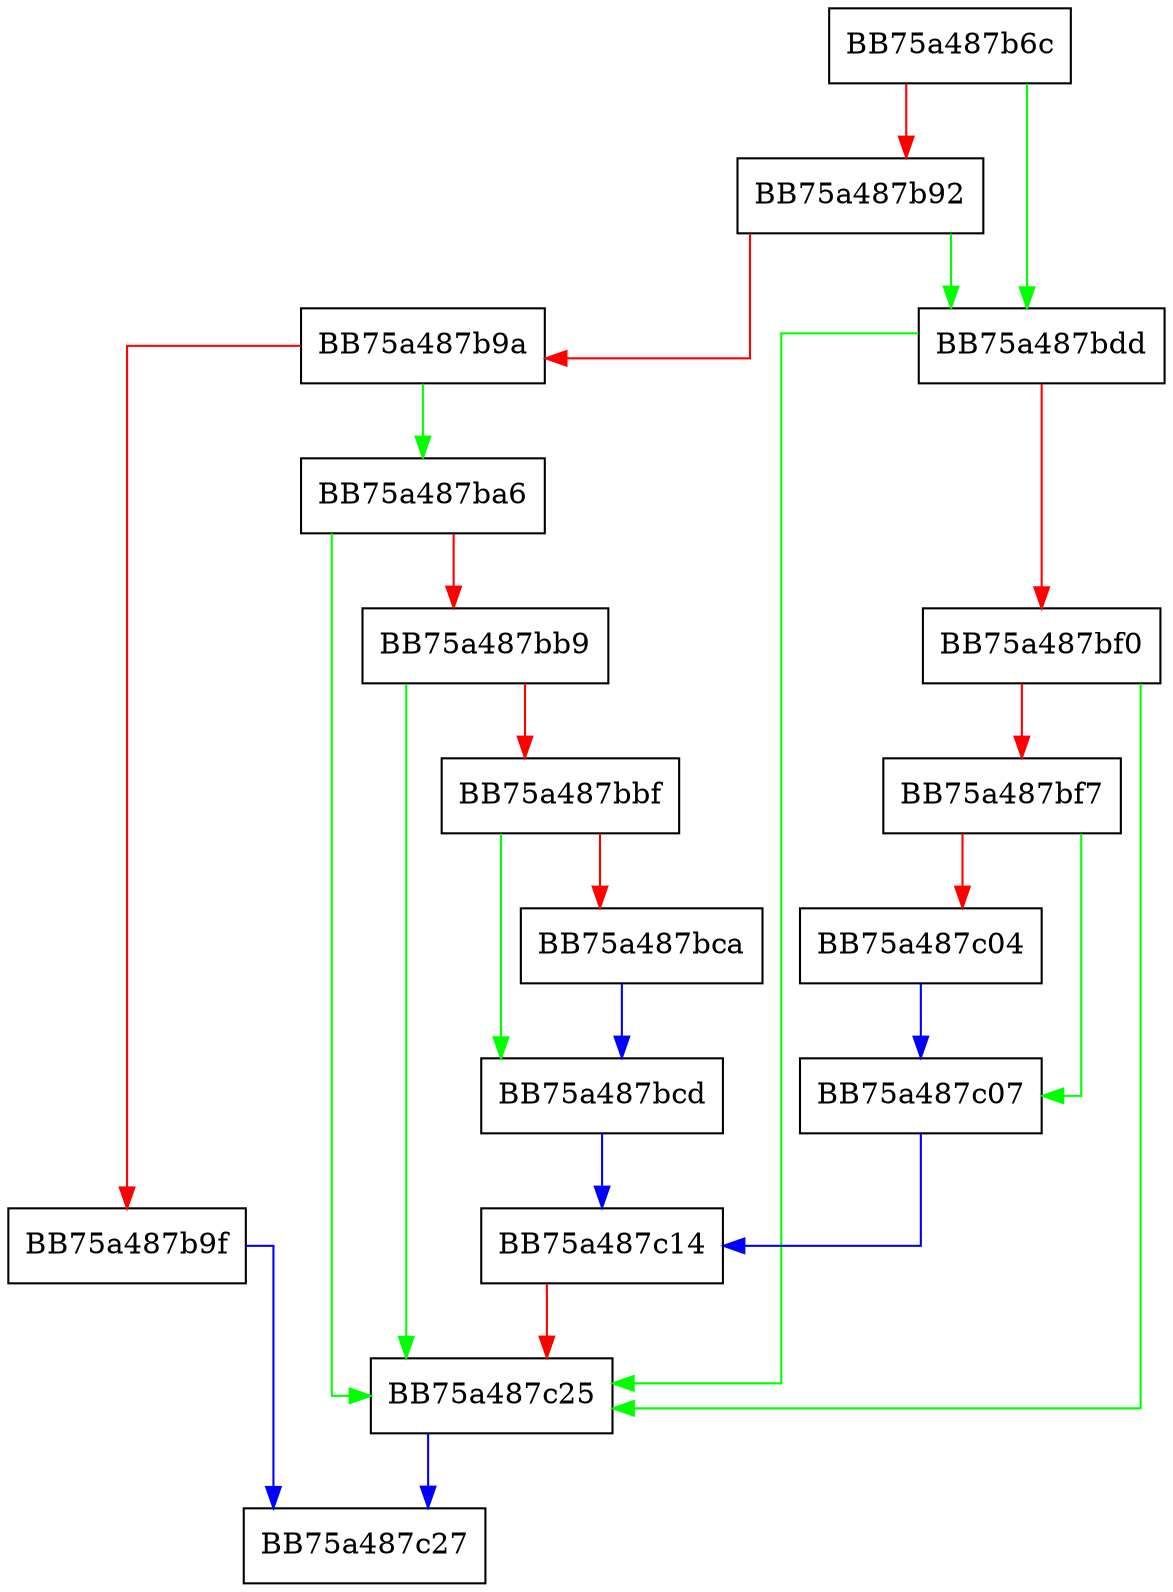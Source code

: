 digraph DoesFsMemPeHeaderMatch {
  node [shape="box"];
  graph [splines=ortho];
  BB75a487b6c -> BB75a487bdd [color="green"];
  BB75a487b6c -> BB75a487b92 [color="red"];
  BB75a487b92 -> BB75a487bdd [color="green"];
  BB75a487b92 -> BB75a487b9a [color="red"];
  BB75a487b9a -> BB75a487ba6 [color="green"];
  BB75a487b9a -> BB75a487b9f [color="red"];
  BB75a487b9f -> BB75a487c27 [color="blue"];
  BB75a487ba6 -> BB75a487c25 [color="green"];
  BB75a487ba6 -> BB75a487bb9 [color="red"];
  BB75a487bb9 -> BB75a487c25 [color="green"];
  BB75a487bb9 -> BB75a487bbf [color="red"];
  BB75a487bbf -> BB75a487bcd [color="green"];
  BB75a487bbf -> BB75a487bca [color="red"];
  BB75a487bca -> BB75a487bcd [color="blue"];
  BB75a487bcd -> BB75a487c14 [color="blue"];
  BB75a487bdd -> BB75a487c25 [color="green"];
  BB75a487bdd -> BB75a487bf0 [color="red"];
  BB75a487bf0 -> BB75a487c25 [color="green"];
  BB75a487bf0 -> BB75a487bf7 [color="red"];
  BB75a487bf7 -> BB75a487c07 [color="green"];
  BB75a487bf7 -> BB75a487c04 [color="red"];
  BB75a487c04 -> BB75a487c07 [color="blue"];
  BB75a487c07 -> BB75a487c14 [color="blue"];
  BB75a487c14 -> BB75a487c25 [color="red"];
  BB75a487c25 -> BB75a487c27 [color="blue"];
}